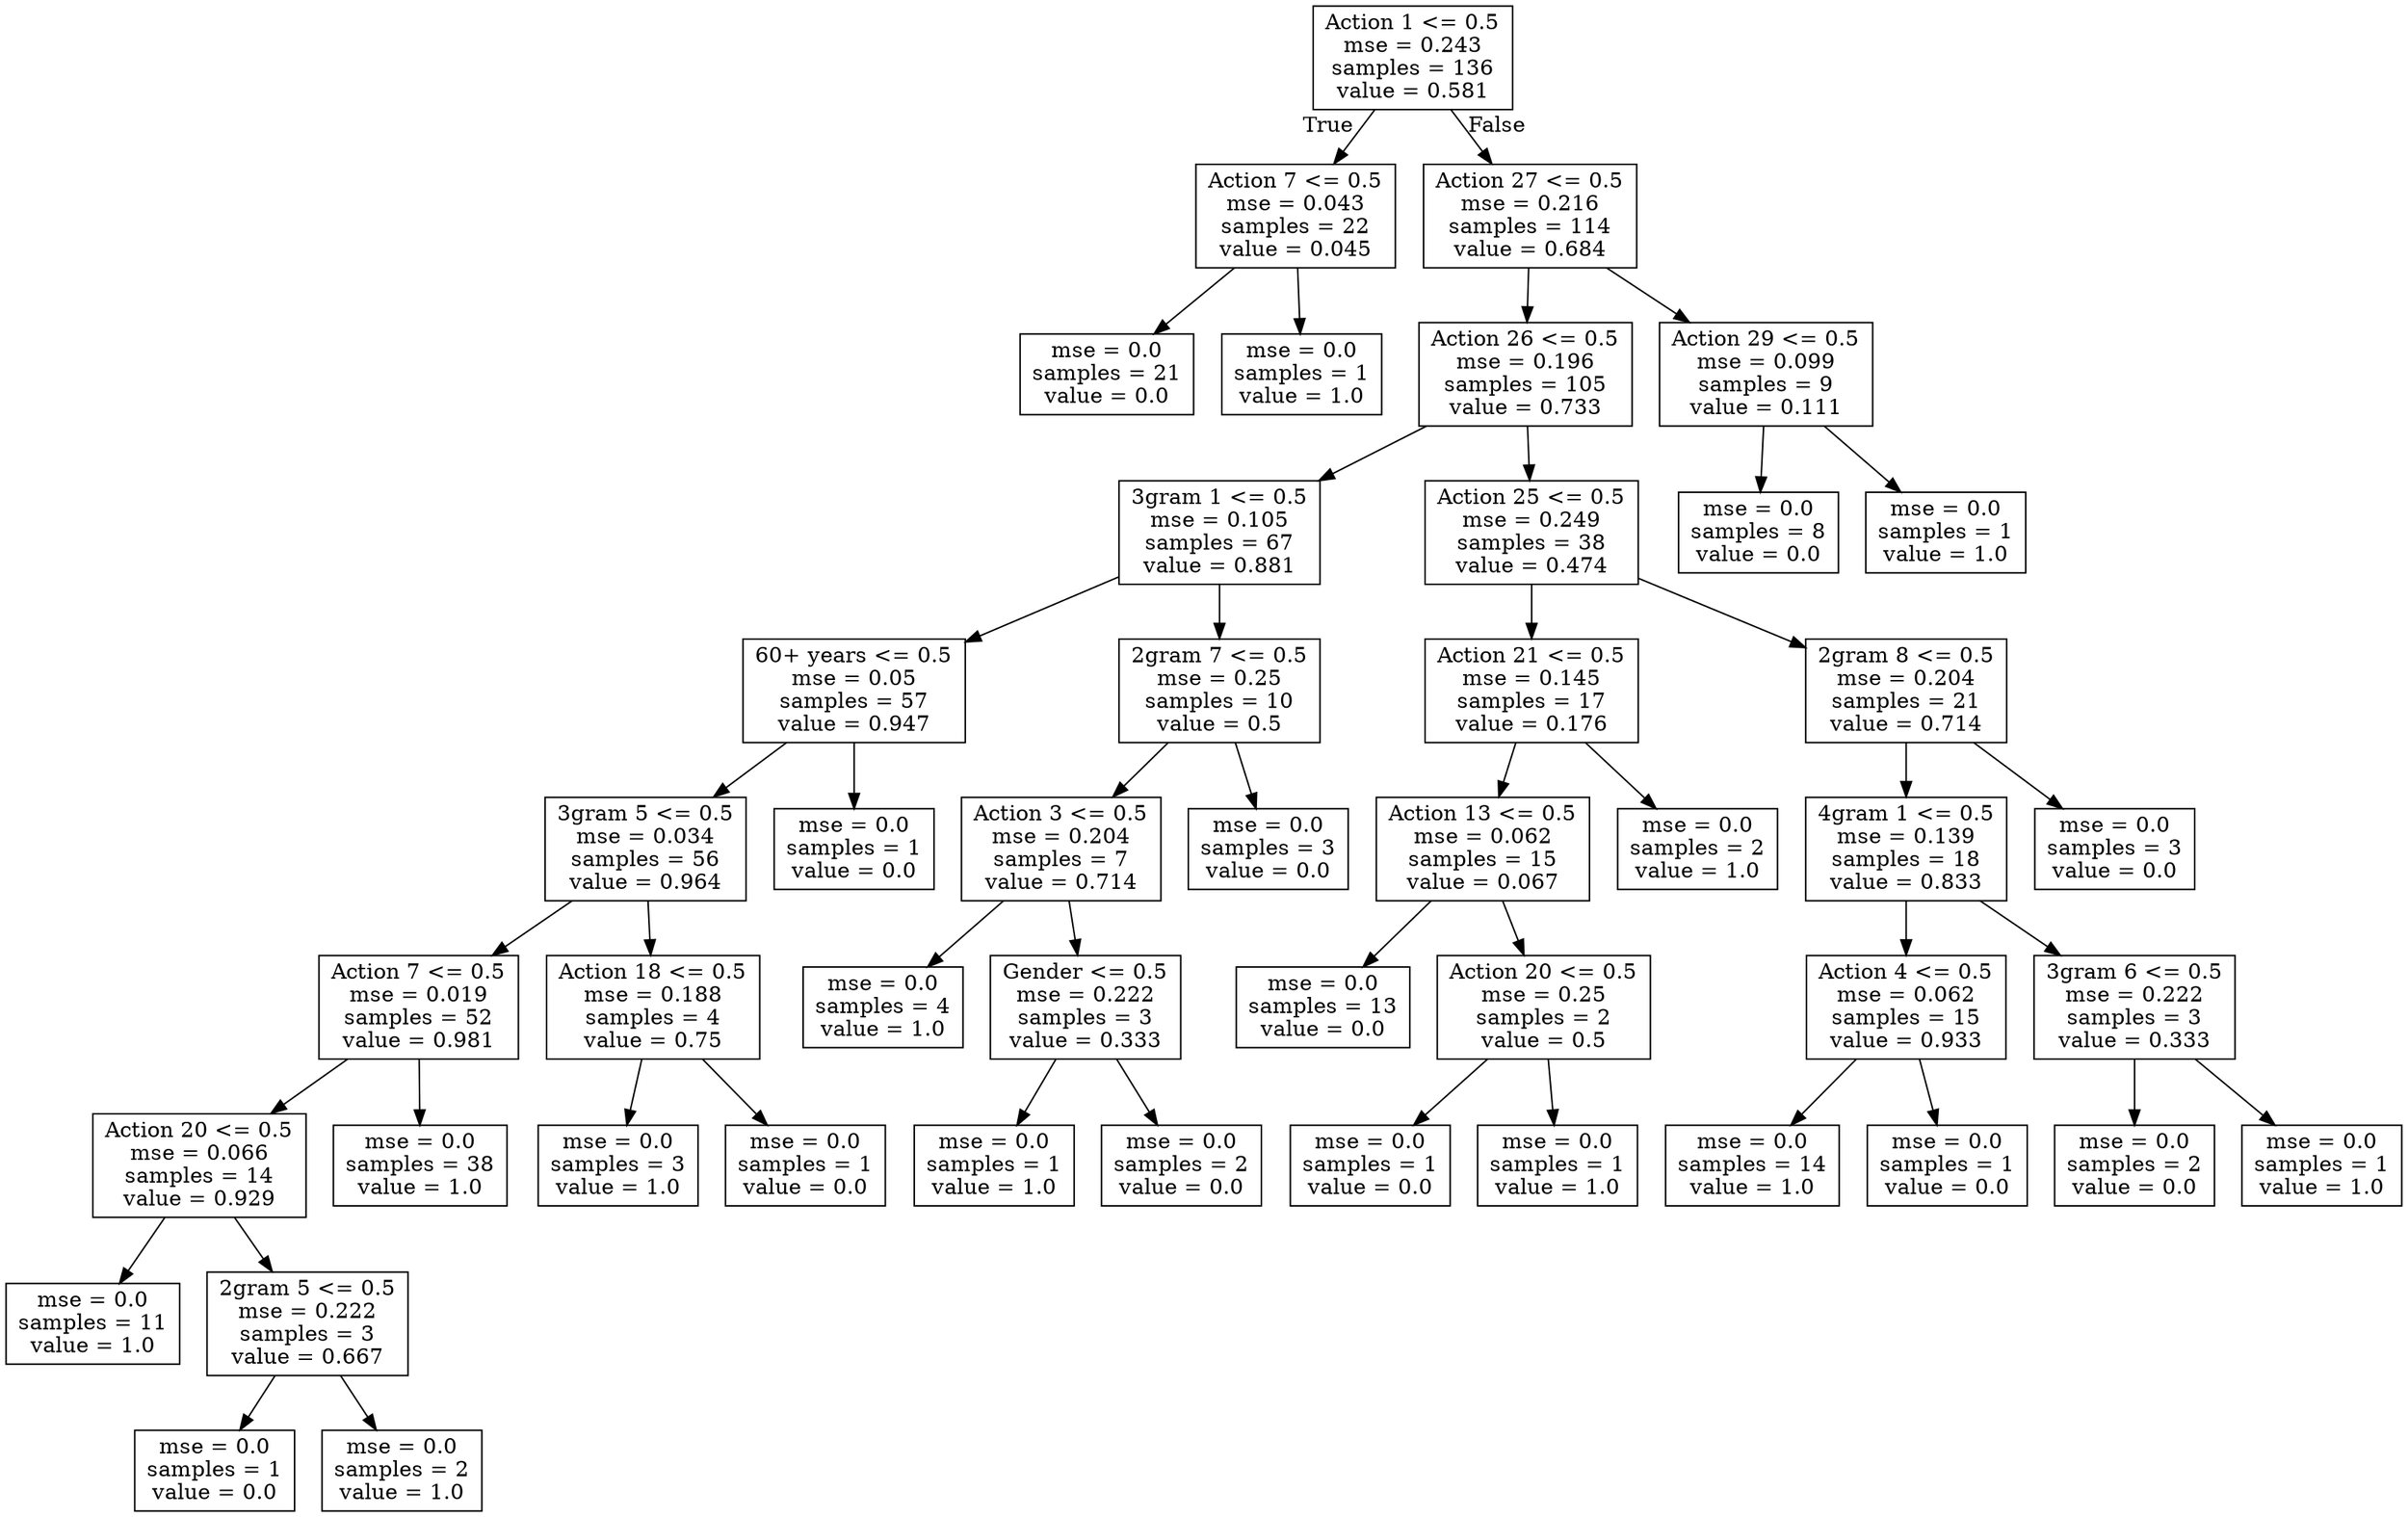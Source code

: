 digraph Tree {
node [shape=box] ;
0 [label="Action 1 <= 0.5\nmse = 0.243\nsamples = 136\nvalue = 0.581"] ;
1 [label="Action 7 <= 0.5\nmse = 0.043\nsamples = 22\nvalue = 0.045"] ;
0 -> 1 [labeldistance=2.5, labelangle=45, headlabel="True"] ;
2 [label="mse = 0.0\nsamples = 21\nvalue = 0.0"] ;
1 -> 2 ;
3 [label="mse = 0.0\nsamples = 1\nvalue = 1.0"] ;
1 -> 3 ;
4 [label="Action 27 <= 0.5\nmse = 0.216\nsamples = 114\nvalue = 0.684"] ;
0 -> 4 [labeldistance=2.5, labelangle=-45, headlabel="False"] ;
5 [label="Action 26 <= 0.5\nmse = 0.196\nsamples = 105\nvalue = 0.733"] ;
4 -> 5 ;
6 [label="3gram 1 <= 0.5\nmse = 0.105\nsamples = 67\nvalue = 0.881"] ;
5 -> 6 ;
7 [label="60+ years <= 0.5\nmse = 0.05\nsamples = 57\nvalue = 0.947"] ;
6 -> 7 ;
8 [label="3gram 5 <= 0.5\nmse = 0.034\nsamples = 56\nvalue = 0.964"] ;
7 -> 8 ;
9 [label="Action 7 <= 0.5\nmse = 0.019\nsamples = 52\nvalue = 0.981"] ;
8 -> 9 ;
10 [label="Action 20 <= 0.5\nmse = 0.066\nsamples = 14\nvalue = 0.929"] ;
9 -> 10 ;
11 [label="mse = 0.0\nsamples = 11\nvalue = 1.0"] ;
10 -> 11 ;
12 [label="2gram 5 <= 0.5\nmse = 0.222\nsamples = 3\nvalue = 0.667"] ;
10 -> 12 ;
13 [label="mse = 0.0\nsamples = 1\nvalue = 0.0"] ;
12 -> 13 ;
14 [label="mse = 0.0\nsamples = 2\nvalue = 1.0"] ;
12 -> 14 ;
15 [label="mse = 0.0\nsamples = 38\nvalue = 1.0"] ;
9 -> 15 ;
16 [label="Action 18 <= 0.5\nmse = 0.188\nsamples = 4\nvalue = 0.75"] ;
8 -> 16 ;
17 [label="mse = 0.0\nsamples = 3\nvalue = 1.0"] ;
16 -> 17 ;
18 [label="mse = 0.0\nsamples = 1\nvalue = 0.0"] ;
16 -> 18 ;
19 [label="mse = 0.0\nsamples = 1\nvalue = 0.0"] ;
7 -> 19 ;
20 [label="2gram 7 <= 0.5\nmse = 0.25\nsamples = 10\nvalue = 0.5"] ;
6 -> 20 ;
21 [label="Action 3 <= 0.5\nmse = 0.204\nsamples = 7\nvalue = 0.714"] ;
20 -> 21 ;
22 [label="mse = 0.0\nsamples = 4\nvalue = 1.0"] ;
21 -> 22 ;
23 [label="Gender <= 0.5\nmse = 0.222\nsamples = 3\nvalue = 0.333"] ;
21 -> 23 ;
24 [label="mse = 0.0\nsamples = 1\nvalue = 1.0"] ;
23 -> 24 ;
25 [label="mse = 0.0\nsamples = 2\nvalue = 0.0"] ;
23 -> 25 ;
26 [label="mse = 0.0\nsamples = 3\nvalue = 0.0"] ;
20 -> 26 ;
27 [label="Action 25 <= 0.5\nmse = 0.249\nsamples = 38\nvalue = 0.474"] ;
5 -> 27 ;
28 [label="Action 21 <= 0.5\nmse = 0.145\nsamples = 17\nvalue = 0.176"] ;
27 -> 28 ;
29 [label="Action 13 <= 0.5\nmse = 0.062\nsamples = 15\nvalue = 0.067"] ;
28 -> 29 ;
30 [label="mse = 0.0\nsamples = 13\nvalue = 0.0"] ;
29 -> 30 ;
31 [label="Action 20 <= 0.5\nmse = 0.25\nsamples = 2\nvalue = 0.5"] ;
29 -> 31 ;
32 [label="mse = 0.0\nsamples = 1\nvalue = 0.0"] ;
31 -> 32 ;
33 [label="mse = 0.0\nsamples = 1\nvalue = 1.0"] ;
31 -> 33 ;
34 [label="mse = 0.0\nsamples = 2\nvalue = 1.0"] ;
28 -> 34 ;
35 [label="2gram 8 <= 0.5\nmse = 0.204\nsamples = 21\nvalue = 0.714"] ;
27 -> 35 ;
36 [label="4gram 1 <= 0.5\nmse = 0.139\nsamples = 18\nvalue = 0.833"] ;
35 -> 36 ;
37 [label="Action 4 <= 0.5\nmse = 0.062\nsamples = 15\nvalue = 0.933"] ;
36 -> 37 ;
38 [label="mse = 0.0\nsamples = 14\nvalue = 1.0"] ;
37 -> 38 ;
39 [label="mse = 0.0\nsamples = 1\nvalue = 0.0"] ;
37 -> 39 ;
40 [label="3gram 6 <= 0.5\nmse = 0.222\nsamples = 3\nvalue = 0.333"] ;
36 -> 40 ;
41 [label="mse = 0.0\nsamples = 2\nvalue = 0.0"] ;
40 -> 41 ;
42 [label="mse = 0.0\nsamples = 1\nvalue = 1.0"] ;
40 -> 42 ;
43 [label="mse = 0.0\nsamples = 3\nvalue = 0.0"] ;
35 -> 43 ;
44 [label="Action 29 <= 0.5\nmse = 0.099\nsamples = 9\nvalue = 0.111"] ;
4 -> 44 ;
45 [label="mse = 0.0\nsamples = 8\nvalue = 0.0"] ;
44 -> 45 ;
46 [label="mse = 0.0\nsamples = 1\nvalue = 1.0"] ;
44 -> 46 ;
}